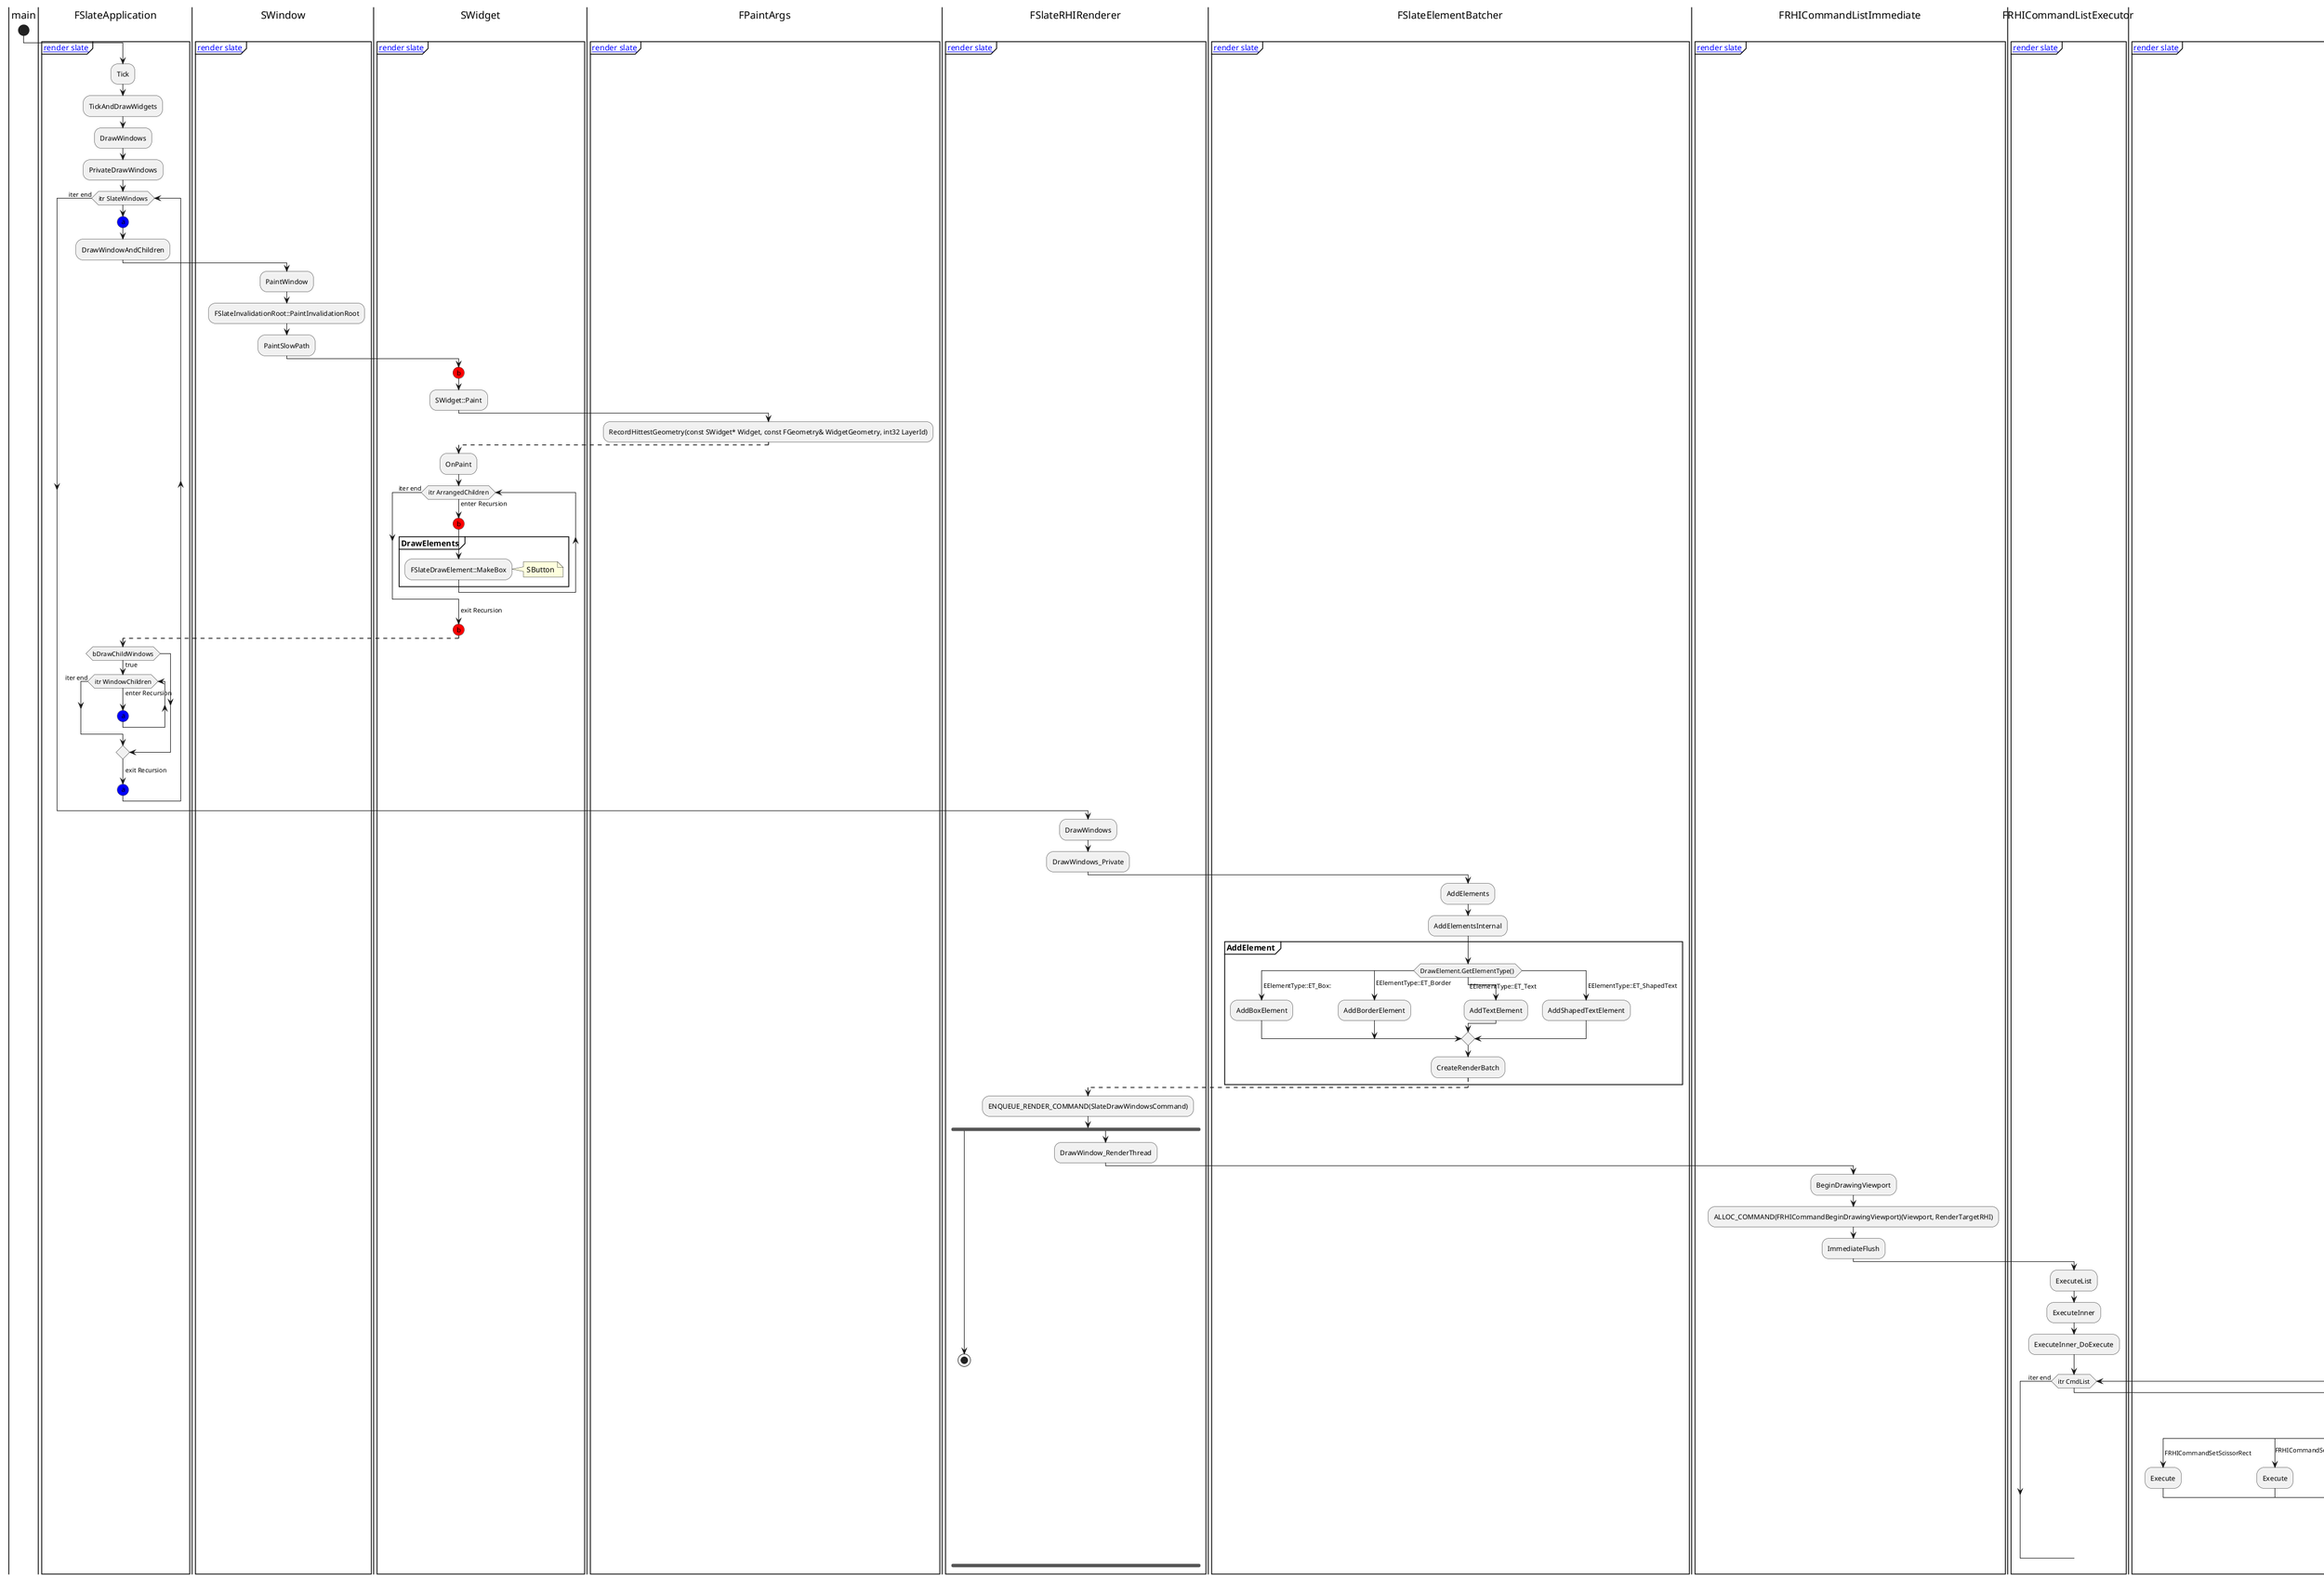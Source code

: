 @startuml ad_UMG


|main|
start
partition "[[http://plantuml.com render slate]]" {

|FSlateApplication|
:Tick;
:TickAndDrawWidgets;
:DrawWindows;
:PrivateDrawWindows;

while (itr SlateWindows)
#blue:(a)
:DrawWindowAndChildren;

|SWindow|
:PaintWindow;
:FSlateInvalidationRoot::PaintInvalidationRoot;
:PaintSlowPath;

|SWidget|
#red:(b)
:SWidget::Paint;
|FPaintArgs|
:RecordHittestGeometry(const SWidget* Widget, const FGeometry& WidgetGeometry, int32 LayerId);
-[dashed]->
|SWidget|
:OnPaint;
while (itr ArrangedChildren)
->enter Recursion;
#red:(b)
partition "**DrawElements** " {
:FSlateDrawElement::MakeBox;
note right
SButton
end note 
}
end while(iter end)
->exit Recursion;
#red:(b)
-[dashed]->
|FSlateApplication|
if (bDrawChildWindows) is (true) then
while (itr WindowChildren)
->enter Recursion;
#blue:(a)
end while(iter end)
endif
->exit Recursion;
#blue:(a)

end while(iter end)

|FSlateRHIRenderer|
:DrawWindows;
:DrawWindows_Private;


|FSlateElementBatcher|
:AddElements;
:AddElementsInternal;
partition "**AddElement** " {
    switch (DrawElement.GetElementType() )
    case ( EElementType::ET_Box: )
    :AddBoxElement;
    case ( EElementType::ET_Border ) 
    :AddBorderElement;
    case ( EElementType::ET_Text)
    :AddTextElement;
    case ( EElementType::ET_ShapedText)
    :AddShapedTextElement;
    endswitch

    :CreateRenderBatch;
}
-[dashed]->
|FSlateRHIRenderer|
:ENQUEUE_RENDER_COMMAND(SlateDrawWindowsCommand);
fork
stop
fork again
:DrawWindow_RenderThread;

|FRHICommandListImmediate|
:BeginDrawingViewport;
:ALLOC_COMMAND(FRHICommandBeginDrawingViewport)(Viewport, RenderTargetRHI);
:ImmediateFlush;
|FRHICommandListExecutor|
:ExecuteList;
:ExecuteInner;
:ExecuteInner_DoExecute;
while (itr CmdList)
|FRHICommand|
:ExecuteAndDestruct;
switch (TCmd)

case ( FRHICommandSetScissorRect)
:Execute;
|FD3D11DynamicRHI|
:RHISetScissorRect;
|FRHICommand|
-[dashed]->


case (FRHICommandSetGraphicsPipelineState) 
:Execute;
|FD3D11DynamicRHI|
:RHISetGraphicsPipelineState;
|FRHICommand|
-[dashed]->


|FRHICommand|
case (FRHICommandSetStencilRef) 
:Execute;
|FRHICommand|
-[dashed]->


case (FRHICommandSetShaderTexture) 
:Execute;
|FD3D11DynamicRHI|
:RHISetShaderTexture;
|FRHICommand|
-[dashed]->


case (FRHICommandDrawIndexedPrimitive) 
:Execute;
|FD3D11DynamicRHI|
:RHIDrawIndexedPrimitive;
|FRHICommand|
-[dashed]->

endswitch


end while(iter end)
kill




|FSlateRHIRenderer|
end fork

}



@enduml